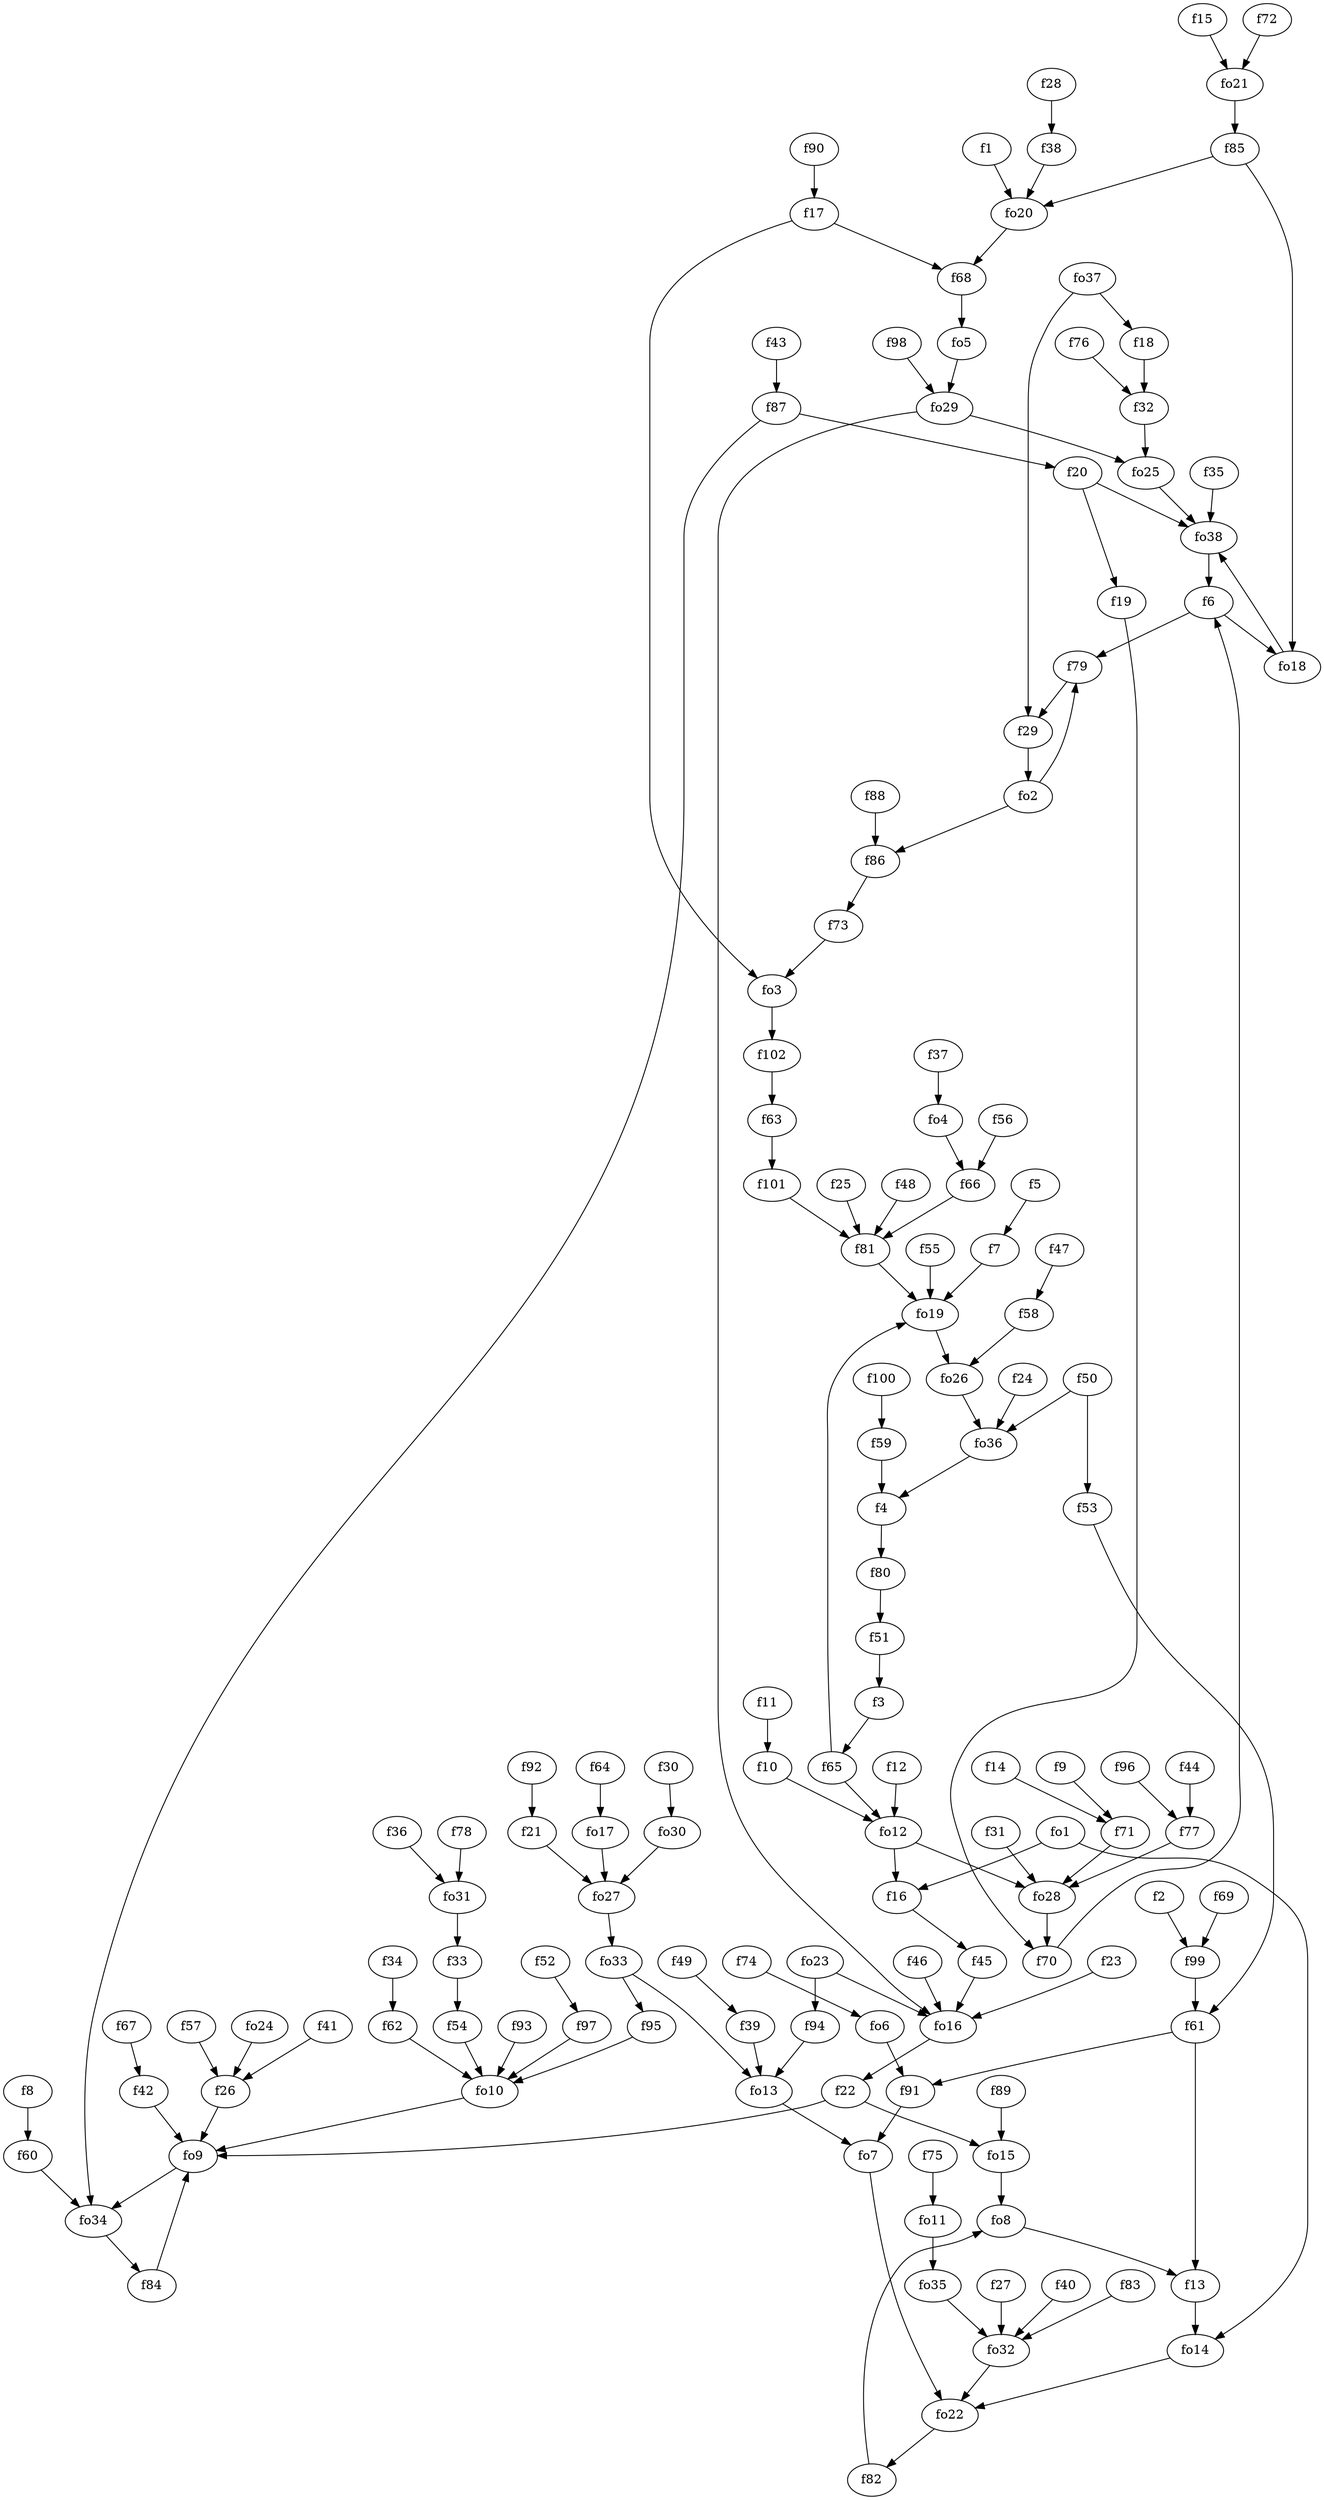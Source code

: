 strict digraph  {
f1;
f2;
f3;
f4;
f5;
f6;
f7;
f8;
f9;
f10;
f11;
f12;
f13;
f14;
f15;
f16;
f17;
f18;
f19;
f20;
f21;
f22;
f23;
f24;
f25;
f26;
f27;
f28;
f29;
f30;
f31;
f32;
f33;
f34;
f35;
f36;
f37;
f38;
f39;
f40;
f41;
f42;
f43;
f44;
f45;
f46;
f47;
f48;
f49;
f50;
f51;
f52;
f53;
f54;
f55;
f56;
f57;
f58;
f59;
f60;
f61;
f62;
f63;
f64;
f65;
f66;
f67;
f68;
f69;
f70;
f71;
f72;
f73;
f74;
f75;
f76;
f77;
f78;
f79;
f80;
f81;
f82;
f83;
f84;
f85;
f86;
f87;
f88;
f89;
f90;
f91;
f92;
f93;
f94;
f95;
f96;
f97;
f98;
f99;
f100;
f101;
f102;
fo1;
fo2;
fo3;
fo4;
fo5;
fo6;
fo7;
fo8;
fo9;
fo10;
fo11;
fo12;
fo13;
fo14;
fo15;
fo16;
fo17;
fo18;
fo19;
fo20;
fo21;
fo22;
fo23;
fo24;
fo25;
fo26;
fo27;
fo28;
fo29;
fo30;
fo31;
fo32;
fo33;
fo34;
fo35;
fo36;
fo37;
fo38;
f1 -> fo20  [weight=2];
f2 -> f99  [weight=2];
f3 -> f65  [weight=2];
f4 -> f80  [weight=2];
f5 -> f7  [weight=2];
f6 -> f79  [weight=2];
f6 -> fo18  [weight=2];
f7 -> fo19  [weight=2];
f8 -> f60  [weight=2];
f9 -> f71  [weight=2];
f10 -> fo12  [weight=2];
f11 -> f10  [weight=2];
f12 -> fo12  [weight=2];
f13 -> fo14  [weight=2];
f14 -> f71  [weight=2];
f15 -> fo21  [weight=2];
f16 -> f45  [weight=2];
f17 -> fo3  [weight=2];
f17 -> f68  [weight=2];
f18 -> f32  [weight=2];
f19 -> f70  [weight=2];
f20 -> fo38  [weight=2];
f20 -> f19  [weight=2];
f21 -> fo27  [weight=2];
f22 -> fo15  [weight=2];
f22 -> fo9  [weight=2];
f23 -> fo16  [weight=2];
f24 -> fo36  [weight=2];
f25 -> f81  [weight=2];
f26 -> fo9  [weight=2];
f27 -> fo32  [weight=2];
f28 -> f38  [weight=2];
f29 -> fo2  [weight=2];
f30 -> fo30  [weight=2];
f31 -> fo28  [weight=2];
f32 -> fo25  [weight=2];
f33 -> f54  [weight=2];
f34 -> f62  [weight=2];
f35 -> fo38  [weight=2];
f36 -> fo31  [weight=2];
f37 -> fo4  [weight=2];
f38 -> fo20  [weight=2];
f39 -> fo13  [weight=2];
f40 -> fo32  [weight=2];
f41 -> f26  [weight=2];
f42 -> fo9  [weight=2];
f43 -> f87  [weight=2];
f44 -> f77  [weight=2];
f45 -> fo16  [weight=2];
f46 -> fo16  [weight=2];
f47 -> f58  [weight=2];
f48 -> f81  [weight=2];
f49 -> f39  [weight=2];
f50 -> f53  [weight=2];
f50 -> fo36  [weight=2];
f51 -> f3  [weight=2];
f52 -> f97  [weight=2];
f53 -> f61  [weight=2];
f54 -> fo10  [weight=2];
f55 -> fo19  [weight=2];
f56 -> f66  [weight=2];
f57 -> f26  [weight=2];
f58 -> fo26  [weight=2];
f59 -> f4  [weight=2];
f60 -> fo34  [weight=2];
f61 -> f91  [weight=2];
f61 -> f13  [weight=2];
f62 -> fo10  [weight=2];
f63 -> f101  [weight=2];
f64 -> fo17  [weight=2];
f65 -> fo12  [weight=2];
f65 -> fo19  [weight=2];
f66 -> f81  [weight=2];
f67 -> f42  [weight=2];
f68 -> fo5  [weight=2];
f69 -> f99  [weight=2];
f70 -> f6  [weight=2];
f71 -> fo28  [weight=2];
f72 -> fo21  [weight=2];
f73 -> fo3  [weight=2];
f74 -> fo6  [weight=2];
f75 -> fo11  [weight=2];
f76 -> f32  [weight=2];
f77 -> fo28  [weight=2];
f78 -> fo31  [weight=2];
f79 -> f29  [weight=2];
f80 -> f51  [weight=2];
f81 -> fo19  [weight=2];
f82 -> fo8  [weight=2];
f83 -> fo32  [weight=2];
f84 -> fo9  [weight=2];
f85 -> fo18  [weight=2];
f85 -> fo20  [weight=2];
f86 -> f73  [weight=2];
f87 -> fo34  [weight=2];
f87 -> f20  [weight=2];
f88 -> f86  [weight=2];
f89 -> fo15  [weight=2];
f90 -> f17  [weight=2];
f91 -> fo7  [weight=2];
f92 -> f21  [weight=2];
f93 -> fo10  [weight=2];
f94 -> fo13  [weight=2];
f95 -> fo10  [weight=2];
f96 -> f77  [weight=2];
f97 -> fo10  [weight=2];
f98 -> fo29  [weight=2];
f99 -> f61  [weight=2];
f100 -> f59  [weight=2];
f101 -> f81  [weight=2];
f102 -> f63  [weight=2];
fo1 -> f16  [weight=2];
fo1 -> fo14  [weight=2];
fo2 -> f86  [weight=2];
fo2 -> f79  [weight=2];
fo3 -> f102  [weight=2];
fo4 -> f66  [weight=2];
fo5 -> fo29  [weight=2];
fo6 -> f91  [weight=2];
fo7 -> fo22  [weight=2];
fo8 -> f13  [weight=2];
fo9 -> fo34  [weight=2];
fo10 -> fo9  [weight=2];
fo11 -> fo35  [weight=2];
fo12 -> f16  [weight=2];
fo12 -> fo28  [weight=2];
fo13 -> fo7  [weight=2];
fo14 -> fo22  [weight=2];
fo15 -> fo8  [weight=2];
fo16 -> f22  [weight=2];
fo17 -> fo27  [weight=2];
fo18 -> fo38  [weight=2];
fo19 -> fo26  [weight=2];
fo20 -> f68  [weight=2];
fo21 -> f85  [weight=2];
fo22 -> f82  [weight=2];
fo23 -> f94  [weight=2];
fo23 -> fo16  [weight=2];
fo24 -> f26  [weight=2];
fo25 -> fo38  [weight=2];
fo26 -> fo36  [weight=2];
fo27 -> fo33  [weight=2];
fo28 -> f70  [weight=2];
fo29 -> fo16  [weight=2];
fo29 -> fo25  [weight=2];
fo30 -> fo27  [weight=2];
fo31 -> f33  [weight=2];
fo32 -> fo22  [weight=2];
fo33 -> fo13  [weight=2];
fo33 -> f95  [weight=2];
fo34 -> f84  [weight=2];
fo35 -> fo32  [weight=2];
fo36 -> f4  [weight=2];
fo37 -> f29  [weight=2];
fo37 -> f18  [weight=2];
fo38 -> f6  [weight=2];
}
